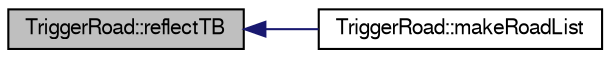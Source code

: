digraph "TriggerRoad::reflectTB"
{
  bgcolor="transparent";
  edge [fontname="FreeSans",fontsize="10",labelfontname="FreeSans",labelfontsize="10"];
  node [fontname="FreeSans",fontsize="10",shape=record];
  rankdir="LR";
  Node1 [label="TriggerRoad::reflectTB",height=0.2,width=0.4,color="black", fillcolor="grey75", style="filled" fontcolor="black"];
  Node1 -> Node2 [dir="back",color="midnightblue",fontsize="10",style="solid",fontname="FreeSans"];
  Node2 [label="TriggerRoad::makeRoadList",height=0.2,width=0.4,color="black",URL="$d5/d72/classTriggerRoad.html#a1d36c47262de34a3324f2ad2f35b8881"];
}
